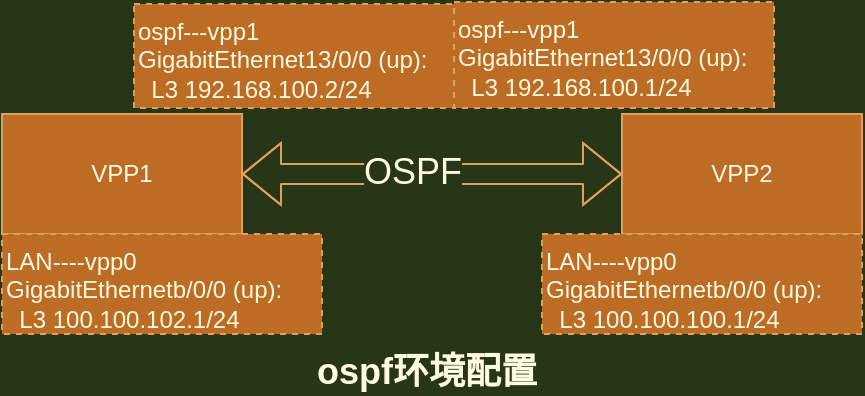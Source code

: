 <mxfile version="14.7.0" type="github">
  <diagram name="Page-1" id="e7e014a7-5840-1c2e-5031-d8a46d1fe8dd">
    <mxGraphModel dx="782" dy="437" grid="0" gridSize="10" guides="1" tooltips="1" connect="1" arrows="1" fold="1" page="1" pageScale="1" pageWidth="1169" pageHeight="826" background="#283618" math="0" shadow="0">
      <root>
        <mxCell id="0" />
        <mxCell id="1" parent="0" />
        <mxCell id="Rd-93OQ4wHYLOg3_eCHo-41" value="VPP1" style="rounded=0;whiteSpace=wrap;html=1;fillColor=#BC6C25;strokeColor=#DDA15E;labelBackgroundColor=none;fontColor=#FEFAE0;" vertex="1" parent="1">
          <mxGeometry x="140" y="120" width="120" height="60" as="geometry" />
        </mxCell>
        <mxCell id="Rd-93OQ4wHYLOg3_eCHo-42" value="VPP2" style="rounded=0;whiteSpace=wrap;html=1;fillColor=#BC6C25;strokeColor=#DDA15E;labelBackgroundColor=none;fontColor=#FEFAE0;" vertex="1" parent="1">
          <mxGeometry x="450" y="120" width="120" height="60" as="geometry" />
        </mxCell>
        <mxCell id="Rd-93OQ4wHYLOg3_eCHo-44" value="" style="shape=flexArrow;endArrow=classic;startArrow=classic;html=1;entryX=0;entryY=0.5;entryDx=0;entryDy=0;exitX=1;exitY=0.5;exitDx=0;exitDy=0;labelBackgroundColor=none;strokeColor=#DDA15E;fontColor=#FEFAE0;" edge="1" parent="1" source="Rd-93OQ4wHYLOg3_eCHo-41" target="Rd-93OQ4wHYLOg3_eCHo-42">
          <mxGeometry width="100" height="100" relative="1" as="geometry">
            <mxPoint x="320" y="220" as="sourcePoint" />
            <mxPoint x="420" y="120" as="targetPoint" />
            <Array as="points">
              <mxPoint x="360" y="150" />
            </Array>
          </mxGeometry>
        </mxCell>
        <mxCell id="Rd-93OQ4wHYLOg3_eCHo-45" value="Text" style="edgeLabel;html=1;align=center;verticalAlign=middle;resizable=0;points=[];labelBackgroundColor=none;fontColor=#FEFAE0;" vertex="1" connectable="0" parent="Rd-93OQ4wHYLOg3_eCHo-44">
          <mxGeometry x="-0.137" y="4" relative="1" as="geometry">
            <mxPoint as="offset" />
          </mxGeometry>
        </mxCell>
        <mxCell id="Rd-93OQ4wHYLOg3_eCHo-53" value="OSPF" style="edgeLabel;html=1;align=center;verticalAlign=middle;resizable=0;points=[];fontSize=18;labelBackgroundColor=#283618;fontColor=#FEFAE0;" vertex="1" connectable="0" parent="Rd-93OQ4wHYLOg3_eCHo-44">
          <mxGeometry x="-0.105" y="1" relative="1" as="geometry">
            <mxPoint as="offset" />
          </mxGeometry>
        </mxCell>
        <mxCell id="Rd-93OQ4wHYLOg3_eCHo-47" value="ospf---vpp1&lt;br&gt;GigabitEthernet13/0/0 (up):&lt;br&gt;&amp;nbsp; L3 192.168.100.2/24" style="text;whiteSpace=wrap;html=1;strokeColor=#DDA15E;dashed=1;fillColor=#BC6C25;labelBackgroundColor=none;fontColor=#FEFAE0;" vertex="1" parent="1">
          <mxGeometry x="206" y="65" width="160" height="52" as="geometry" />
        </mxCell>
        <mxCell id="Rd-93OQ4wHYLOg3_eCHo-48" value="ospf---vpp1&lt;br&gt;GigabitEthernet13/0/0 (up):&lt;br&gt;&amp;nbsp; L3 192.168.100.1/24" style="text;whiteSpace=wrap;html=1;strokeColor=#DDA15E;dashed=1;fillColor=#BC6C25;labelBackgroundColor=none;fontColor=#FEFAE0;" vertex="1" parent="1">
          <mxGeometry x="366" y="64" width="160" height="53" as="geometry" />
        </mxCell>
        <mxCell id="Rd-93OQ4wHYLOg3_eCHo-49" value="LAN----vpp0&lt;br&gt;GigabitEthernetb/0/0 (up):&lt;br&gt;&amp;nbsp; L3 100.100.100.1/24" style="text;whiteSpace=wrap;html=1;strokeColor=#DDA15E;dashed=1;fillColor=#BC6C25;labelBackgroundColor=none;fontColor=#FEFAE0;" vertex="1" parent="1">
          <mxGeometry x="410" y="180" width="160" height="50" as="geometry" />
        </mxCell>
        <mxCell id="Rd-93OQ4wHYLOg3_eCHo-51" value="LAN----vpp0&lt;br&gt;GigabitEthernetb/0/0 (up):&lt;br&gt;&amp;nbsp; L3 100.100.102.1/24" style="text;whiteSpace=wrap;html=1;strokeColor=#DDA15E;dashed=1;fillColor=#BC6C25;labelBackgroundColor=none;fontColor=#FEFAE0;" vertex="1" parent="1">
          <mxGeometry x="140" y="180" width="160" height="50" as="geometry" />
        </mxCell>
        <mxCell id="Rd-93OQ4wHYLOg3_eCHo-52" value="ospf环境配置" style="text;html=1;strokeColor=none;fillColor=none;align=center;verticalAlign=middle;whiteSpace=wrap;rounded=0;dashed=1;fontSize=18;fontStyle=1;labelBackgroundColor=none;fontColor=#FEFAE0;" vertex="1" parent="1">
          <mxGeometry x="290" y="239" width="125" height="20" as="geometry" />
        </mxCell>
      </root>
    </mxGraphModel>
  </diagram>
</mxfile>
